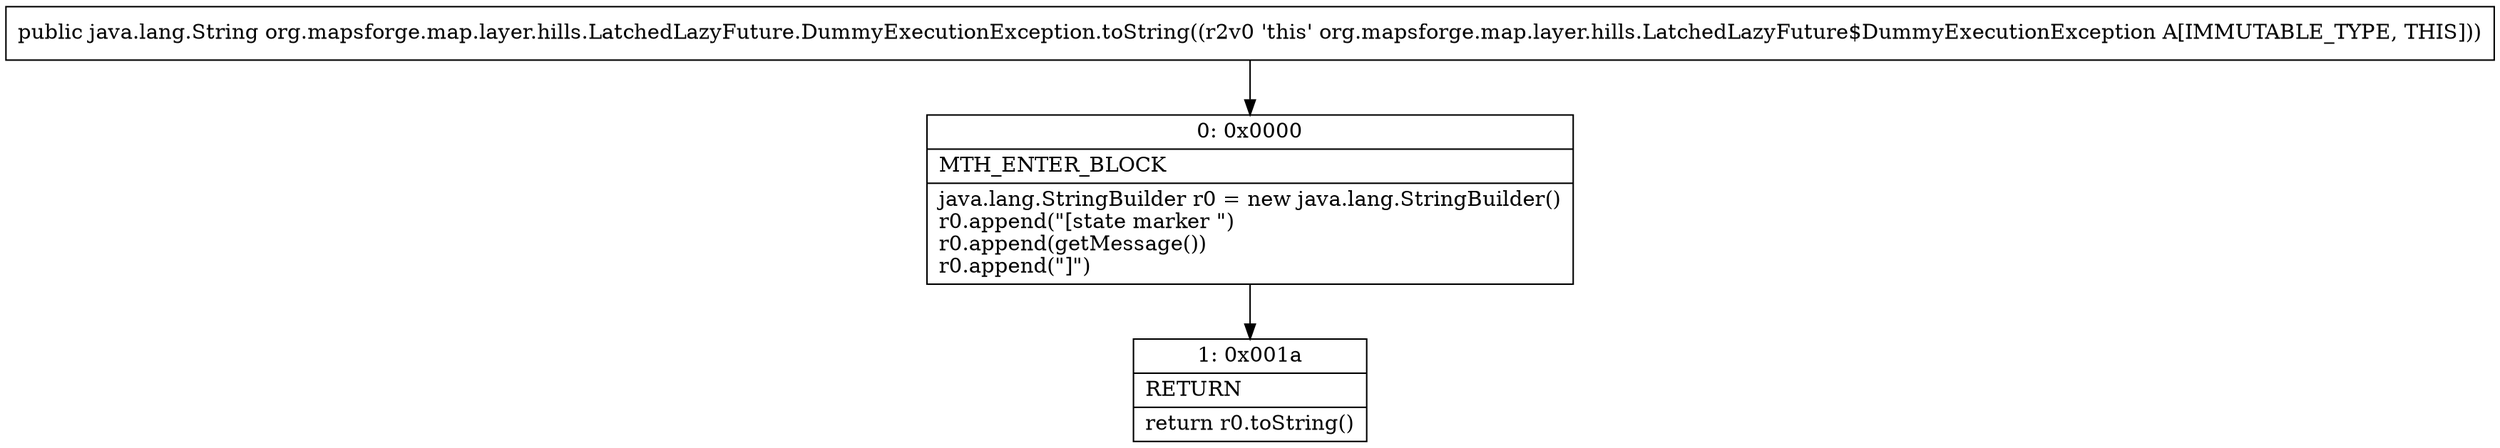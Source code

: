 digraph "CFG fororg.mapsforge.map.layer.hills.LatchedLazyFuture.DummyExecutionException.toString()Ljava\/lang\/String;" {
Node_0 [shape=record,label="{0\:\ 0x0000|MTH_ENTER_BLOCK\l|java.lang.StringBuilder r0 = new java.lang.StringBuilder()\lr0.append(\"[state marker \")\lr0.append(getMessage())\lr0.append(\"]\")\l}"];
Node_1 [shape=record,label="{1\:\ 0x001a|RETURN\l|return r0.toString()\l}"];
MethodNode[shape=record,label="{public java.lang.String org.mapsforge.map.layer.hills.LatchedLazyFuture.DummyExecutionException.toString((r2v0 'this' org.mapsforge.map.layer.hills.LatchedLazyFuture$DummyExecutionException A[IMMUTABLE_TYPE, THIS])) }"];
MethodNode -> Node_0;
Node_0 -> Node_1;
}

